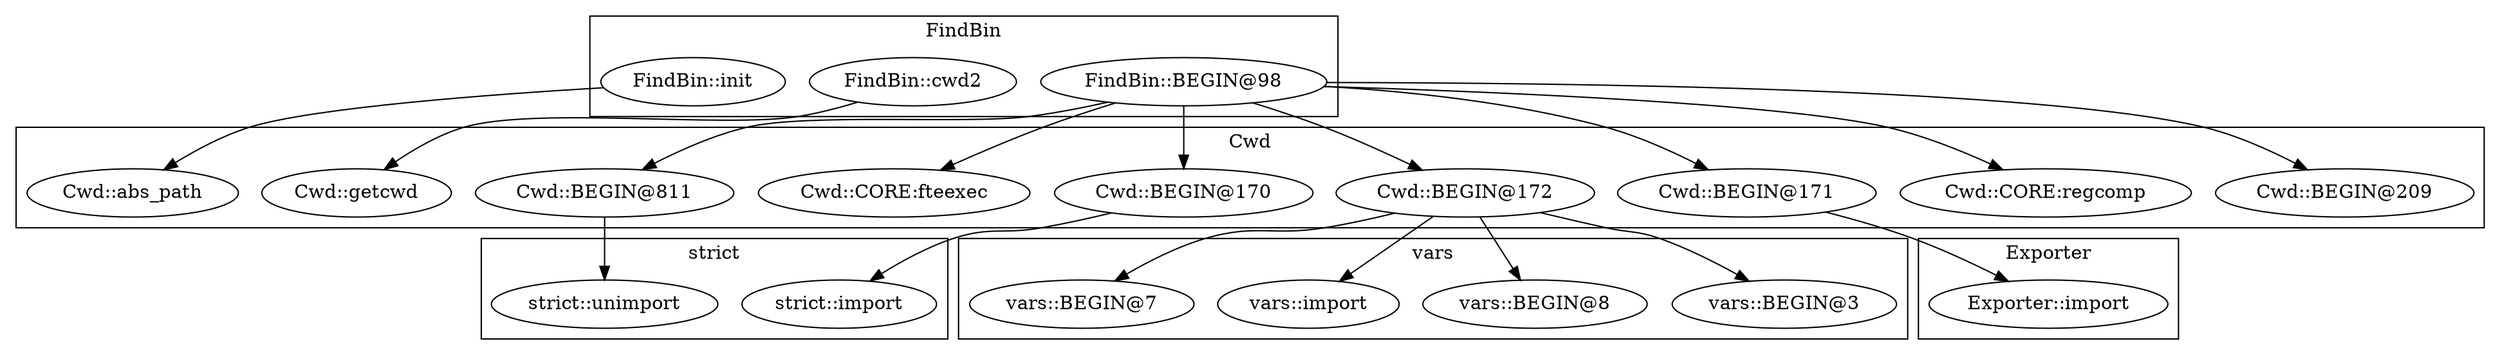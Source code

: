 digraph {
graph [overlap=false]
subgraph cluster_vars {
	label="vars";
	"vars::BEGIN@3";
	"vars::BEGIN@8";
	"vars::import";
	"vars::BEGIN@7";
}
subgraph cluster_strict {
	label="strict";
	"strict::import";
	"strict::unimport";
}
subgraph cluster_Exporter {
	label="Exporter";
	"Exporter::import";
}
subgraph cluster_FindBin {
	label="FindBin";
	"FindBin::BEGIN@98";
	"FindBin::cwd2";
	"FindBin::init";
}
subgraph cluster_Cwd {
	label="Cwd";
	"Cwd::BEGIN@811";
	"Cwd::BEGIN@172";
	"Cwd::BEGIN@170";
	"Cwd::abs_path";
	"Cwd::CORE:fteexec";
	"Cwd::BEGIN@171";
	"Cwd::BEGIN@209";
	"Cwd::getcwd";
	"Cwd::CORE:regcomp";
}
"Cwd::BEGIN@171" -> "Exporter::import";
"Cwd::BEGIN@811" -> "strict::unimport";
"FindBin::BEGIN@98" -> "Cwd::BEGIN@171";
"Cwd::BEGIN@172" -> "vars::BEGIN@8";
"FindBin::init" -> "Cwd::abs_path";
"FindBin::BEGIN@98" -> "Cwd::BEGIN@170";
"Cwd::BEGIN@172" -> "vars::import";
"FindBin::cwd2" -> "Cwd::getcwd";
"FindBin::BEGIN@98" -> "Cwd::BEGIN@209";
"FindBin::BEGIN@98" -> "Cwd::CORE:fteexec";
"FindBin::BEGIN@98" -> "Cwd::CORE:regcomp";
"Cwd::BEGIN@172" -> "vars::BEGIN@3";
"FindBin::BEGIN@98" -> "Cwd::BEGIN@172";
"FindBin::BEGIN@98" -> "Cwd::BEGIN@811";
"Cwd::BEGIN@170" -> "strict::import";
"Cwd::BEGIN@172" -> "vars::BEGIN@7";
}
